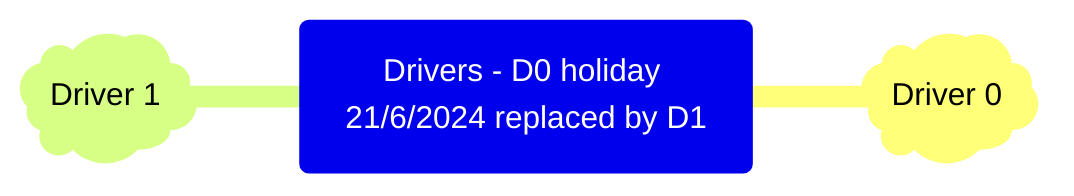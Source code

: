 mindmap
    M1(Drivers - D0 holiday 21/6/2024 replaced by D1)
        D0)Driver 0(
        D1)Driver 1(
